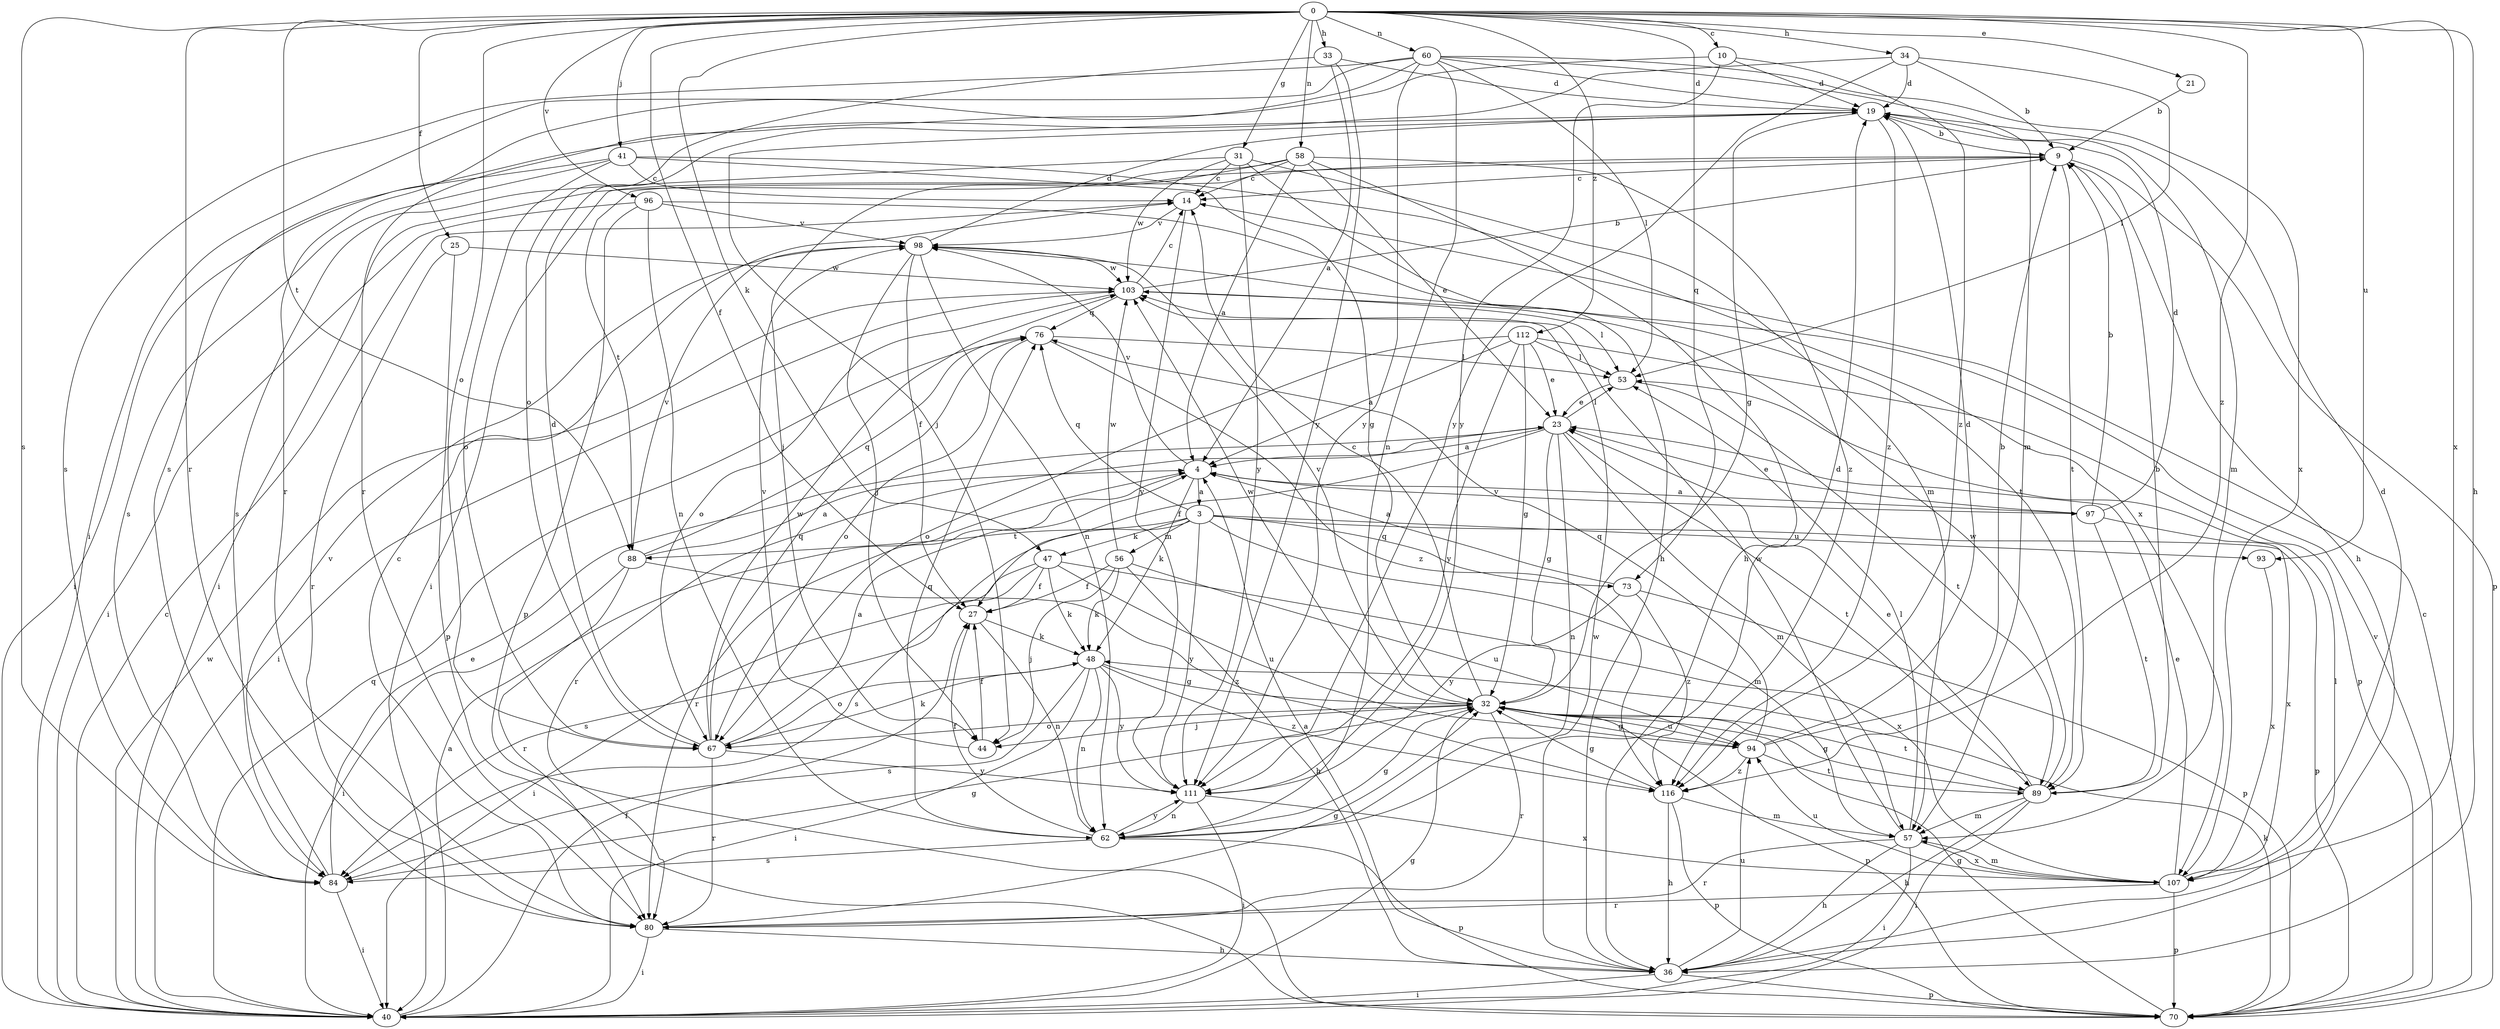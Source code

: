strict digraph  {
0;
3;
4;
9;
10;
14;
19;
21;
23;
25;
27;
31;
32;
33;
34;
36;
40;
41;
44;
47;
48;
53;
56;
57;
58;
60;
62;
67;
70;
73;
76;
80;
84;
88;
89;
93;
94;
96;
97;
98;
103;
107;
111;
112;
116;
0 -> 10  [label=c];
0 -> 21  [label=e];
0 -> 25  [label=f];
0 -> 27  [label=f];
0 -> 31  [label=g];
0 -> 33  [label=h];
0 -> 34  [label=h];
0 -> 36  [label=h];
0 -> 41  [label=j];
0 -> 47  [label=k];
0 -> 58  [label=n];
0 -> 60  [label=n];
0 -> 67  [label=o];
0 -> 73  [label=q];
0 -> 80  [label=r];
0 -> 84  [label=s];
0 -> 88  [label=t];
0 -> 93  [label=u];
0 -> 96  [label=v];
0 -> 107  [label=x];
0 -> 112  [label=z];
0 -> 116  [label=z];
3 -> 47  [label=k];
3 -> 56  [label=m];
3 -> 57  [label=m];
3 -> 70  [label=p];
3 -> 73  [label=q];
3 -> 76  [label=q];
3 -> 84  [label=s];
3 -> 88  [label=t];
3 -> 93  [label=u];
3 -> 111  [label=y];
4 -> 3  [label=a];
4 -> 48  [label=k];
4 -> 80  [label=r];
4 -> 97  [label=v];
4 -> 98  [label=v];
9 -> 14  [label=c];
9 -> 36  [label=h];
9 -> 40  [label=i];
9 -> 70  [label=p];
9 -> 88  [label=t];
9 -> 89  [label=t];
10 -> 19  [label=d];
10 -> 80  [label=r];
10 -> 111  [label=y];
10 -> 116  [label=z];
14 -> 98  [label=v];
14 -> 111  [label=y];
19 -> 9  [label=b];
19 -> 32  [label=g];
19 -> 44  [label=j];
19 -> 57  [label=m];
19 -> 116  [label=z];
21 -> 9  [label=b];
23 -> 4  [label=a];
23 -> 27  [label=f];
23 -> 32  [label=g];
23 -> 53  [label=l];
23 -> 57  [label=m];
23 -> 62  [label=n];
23 -> 80  [label=r];
23 -> 89  [label=t];
25 -> 70  [label=p];
25 -> 80  [label=r];
25 -> 103  [label=w];
27 -> 48  [label=k];
27 -> 62  [label=n];
31 -> 14  [label=c];
31 -> 36  [label=h];
31 -> 57  [label=m];
31 -> 84  [label=s];
31 -> 103  [label=w];
31 -> 111  [label=y];
32 -> 14  [label=c];
32 -> 44  [label=j];
32 -> 67  [label=o];
32 -> 70  [label=p];
32 -> 80  [label=r];
32 -> 89  [label=t];
32 -> 94  [label=u];
32 -> 98  [label=v];
32 -> 103  [label=w];
33 -> 4  [label=a];
33 -> 19  [label=d];
33 -> 67  [label=o];
33 -> 111  [label=y];
34 -> 9  [label=b];
34 -> 19  [label=d];
34 -> 53  [label=l];
34 -> 84  [label=s];
34 -> 111  [label=y];
36 -> 4  [label=a];
36 -> 40  [label=i];
36 -> 53  [label=l];
36 -> 70  [label=p];
36 -> 94  [label=u];
36 -> 103  [label=w];
40 -> 4  [label=a];
40 -> 14  [label=c];
40 -> 27  [label=f];
40 -> 32  [label=g];
40 -> 76  [label=q];
40 -> 103  [label=w];
41 -> 14  [label=c];
41 -> 32  [label=g];
41 -> 40  [label=i];
41 -> 67  [label=o];
41 -> 84  [label=s];
41 -> 107  [label=x];
44 -> 27  [label=f];
44 -> 98  [label=v];
47 -> 27  [label=f];
47 -> 40  [label=i];
47 -> 48  [label=k];
47 -> 84  [label=s];
47 -> 94  [label=u];
47 -> 107  [label=x];
48 -> 32  [label=g];
48 -> 40  [label=i];
48 -> 62  [label=n];
48 -> 67  [label=o];
48 -> 84  [label=s];
48 -> 111  [label=y];
48 -> 116  [label=z];
53 -> 23  [label=e];
53 -> 89  [label=t];
56 -> 27  [label=f];
56 -> 36  [label=h];
56 -> 44  [label=j];
56 -> 48  [label=k];
56 -> 94  [label=u];
56 -> 103  [label=w];
57 -> 36  [label=h];
57 -> 40  [label=i];
57 -> 53  [label=l];
57 -> 80  [label=r];
57 -> 103  [label=w];
57 -> 107  [label=x];
58 -> 4  [label=a];
58 -> 14  [label=c];
58 -> 23  [label=e];
58 -> 36  [label=h];
58 -> 40  [label=i];
58 -> 44  [label=j];
58 -> 116  [label=z];
60 -> 19  [label=d];
60 -> 40  [label=i];
60 -> 53  [label=l];
60 -> 57  [label=m];
60 -> 62  [label=n];
60 -> 80  [label=r];
60 -> 84  [label=s];
60 -> 107  [label=x];
60 -> 111  [label=y];
62 -> 19  [label=d];
62 -> 27  [label=f];
62 -> 32  [label=g];
62 -> 70  [label=p];
62 -> 76  [label=q];
62 -> 84  [label=s];
62 -> 111  [label=y];
67 -> 4  [label=a];
67 -> 19  [label=d];
67 -> 48  [label=k];
67 -> 76  [label=q];
67 -> 80  [label=r];
67 -> 103  [label=w];
67 -> 111  [label=y];
70 -> 14  [label=c];
70 -> 32  [label=g];
70 -> 48  [label=k];
70 -> 98  [label=v];
73 -> 4  [label=a];
73 -> 70  [label=p];
73 -> 111  [label=y];
73 -> 116  [label=z];
76 -> 53  [label=l];
76 -> 67  [label=o];
76 -> 116  [label=z];
80 -> 14  [label=c];
80 -> 32  [label=g];
80 -> 36  [label=h];
80 -> 40  [label=i];
84 -> 23  [label=e];
84 -> 32  [label=g];
84 -> 40  [label=i];
84 -> 98  [label=v];
88 -> 4  [label=a];
88 -> 40  [label=i];
88 -> 76  [label=q];
88 -> 80  [label=r];
88 -> 98  [label=v];
88 -> 116  [label=z];
89 -> 9  [label=b];
89 -> 23  [label=e];
89 -> 32  [label=g];
89 -> 36  [label=h];
89 -> 40  [label=i];
89 -> 57  [label=m];
89 -> 103  [label=w];
93 -> 107  [label=x];
94 -> 9  [label=b];
94 -> 19  [label=d];
94 -> 32  [label=g];
94 -> 76  [label=q];
94 -> 89  [label=t];
94 -> 116  [label=z];
96 -> 40  [label=i];
96 -> 62  [label=n];
96 -> 70  [label=p];
96 -> 89  [label=t];
96 -> 98  [label=v];
97 -> 4  [label=a];
97 -> 9  [label=b];
97 -> 19  [label=d];
97 -> 23  [label=e];
97 -> 89  [label=t];
97 -> 107  [label=x];
98 -> 19  [label=d];
98 -> 27  [label=f];
98 -> 44  [label=j];
98 -> 62  [label=n];
98 -> 103  [label=w];
103 -> 9  [label=b];
103 -> 14  [label=c];
103 -> 40  [label=i];
103 -> 53  [label=l];
103 -> 67  [label=o];
103 -> 76  [label=q];
107 -> 19  [label=d];
107 -> 23  [label=e];
107 -> 57  [label=m];
107 -> 70  [label=p];
107 -> 80  [label=r];
107 -> 94  [label=u];
111 -> 40  [label=i];
111 -> 62  [label=n];
111 -> 107  [label=x];
112 -> 4  [label=a];
112 -> 23  [label=e];
112 -> 32  [label=g];
112 -> 53  [label=l];
112 -> 67  [label=o];
112 -> 70  [label=p];
112 -> 111  [label=y];
116 -> 32  [label=g];
116 -> 36  [label=h];
116 -> 57  [label=m];
116 -> 70  [label=p];
}
